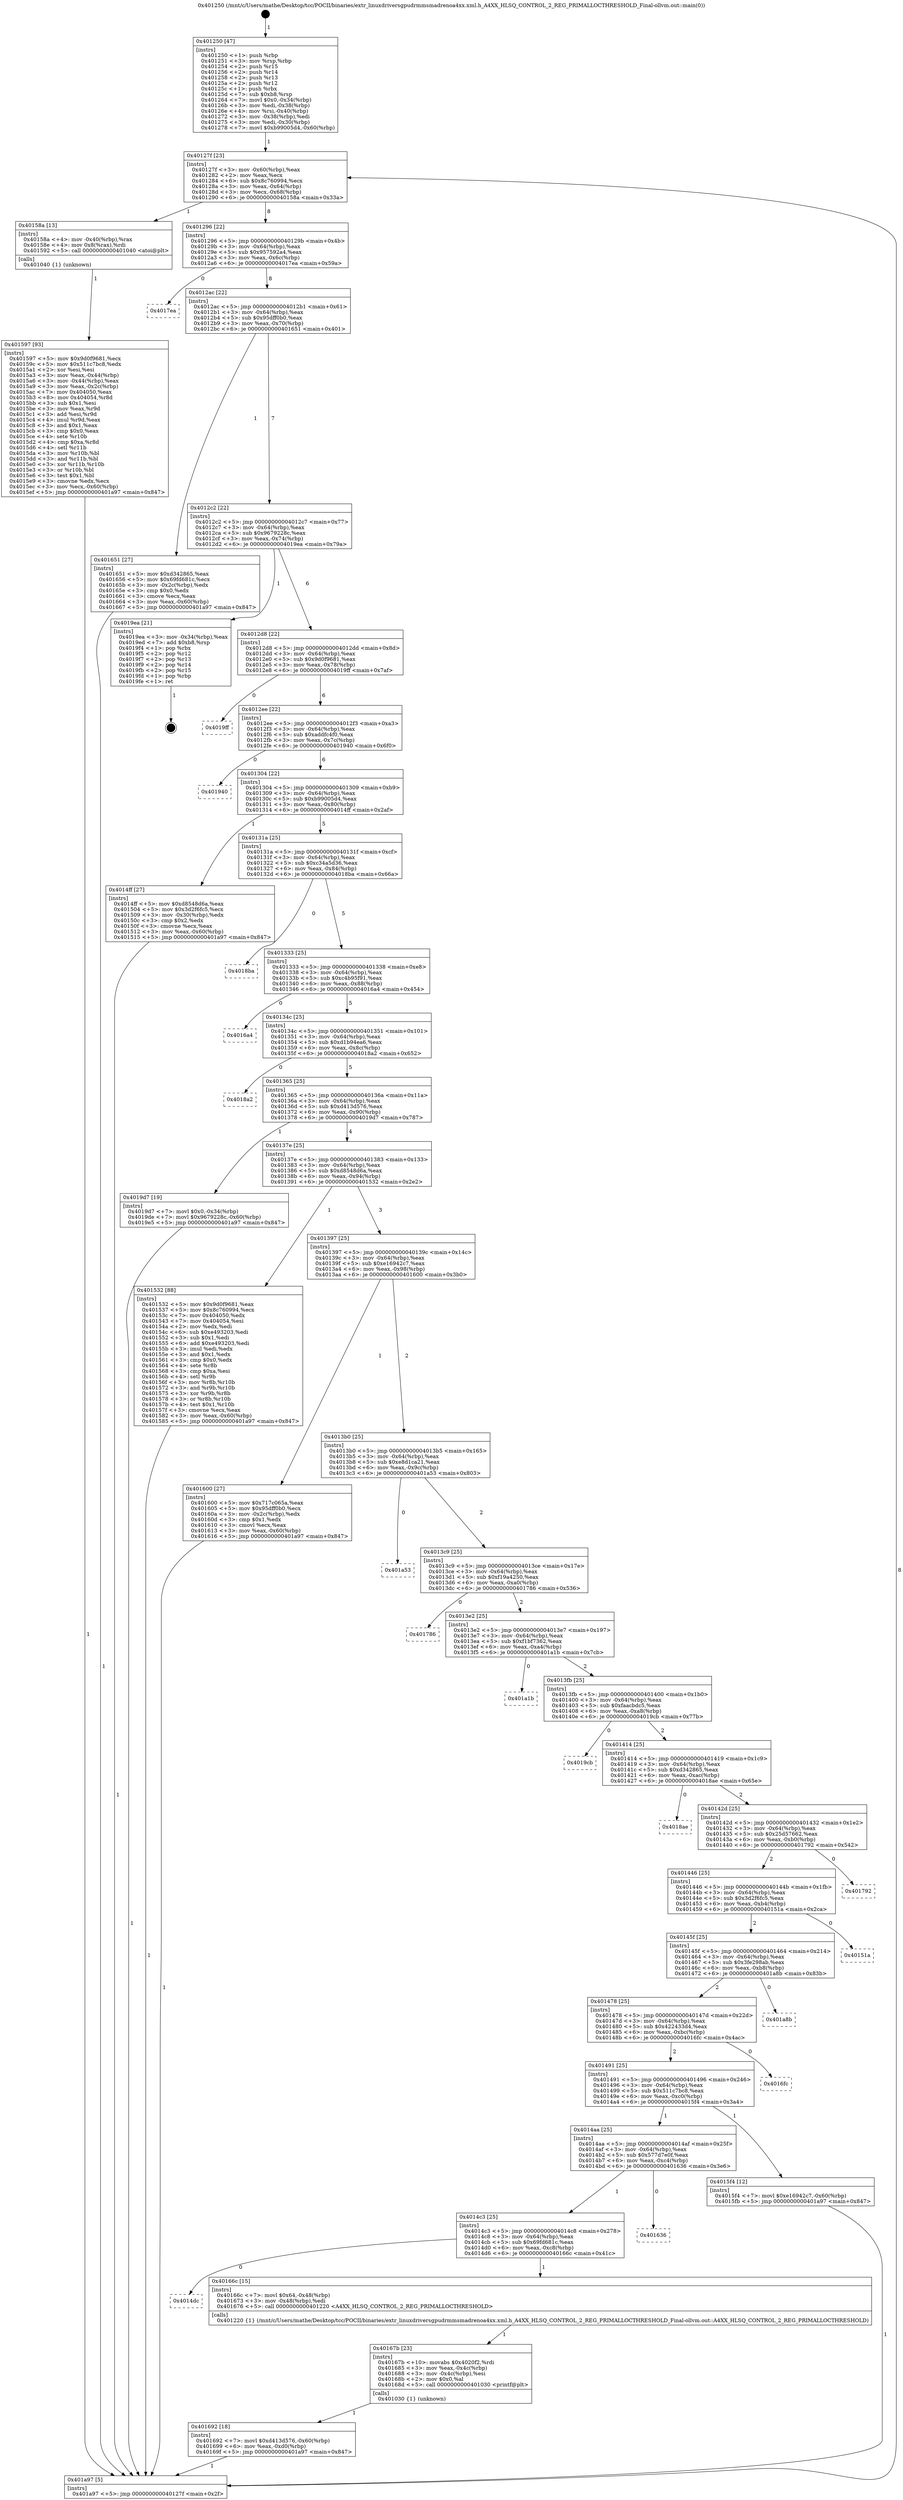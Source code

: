 digraph "0x401250" {
  label = "0x401250 (/mnt/c/Users/mathe/Desktop/tcc/POCII/binaries/extr_linuxdriversgpudrmmsmadrenoa4xx.xml.h_A4XX_HLSQ_CONTROL_2_REG_PRIMALLOCTHRESHOLD_Final-ollvm.out::main(0))"
  labelloc = "t"
  node[shape=record]

  Entry [label="",width=0.3,height=0.3,shape=circle,fillcolor=black,style=filled]
  "0x40127f" [label="{
     0x40127f [23]\l
     | [instrs]\l
     &nbsp;&nbsp;0x40127f \<+3\>: mov -0x60(%rbp),%eax\l
     &nbsp;&nbsp;0x401282 \<+2\>: mov %eax,%ecx\l
     &nbsp;&nbsp;0x401284 \<+6\>: sub $0x8c760994,%ecx\l
     &nbsp;&nbsp;0x40128a \<+3\>: mov %eax,-0x64(%rbp)\l
     &nbsp;&nbsp;0x40128d \<+3\>: mov %ecx,-0x68(%rbp)\l
     &nbsp;&nbsp;0x401290 \<+6\>: je 000000000040158a \<main+0x33a\>\l
  }"]
  "0x40158a" [label="{
     0x40158a [13]\l
     | [instrs]\l
     &nbsp;&nbsp;0x40158a \<+4\>: mov -0x40(%rbp),%rax\l
     &nbsp;&nbsp;0x40158e \<+4\>: mov 0x8(%rax),%rdi\l
     &nbsp;&nbsp;0x401592 \<+5\>: call 0000000000401040 \<atoi@plt\>\l
     | [calls]\l
     &nbsp;&nbsp;0x401040 \{1\} (unknown)\l
  }"]
  "0x401296" [label="{
     0x401296 [22]\l
     | [instrs]\l
     &nbsp;&nbsp;0x401296 \<+5\>: jmp 000000000040129b \<main+0x4b\>\l
     &nbsp;&nbsp;0x40129b \<+3\>: mov -0x64(%rbp),%eax\l
     &nbsp;&nbsp;0x40129e \<+5\>: sub $0x957592a4,%eax\l
     &nbsp;&nbsp;0x4012a3 \<+3\>: mov %eax,-0x6c(%rbp)\l
     &nbsp;&nbsp;0x4012a6 \<+6\>: je 00000000004017ea \<main+0x59a\>\l
  }"]
  Exit [label="",width=0.3,height=0.3,shape=circle,fillcolor=black,style=filled,peripheries=2]
  "0x4017ea" [label="{
     0x4017ea\l
  }", style=dashed]
  "0x4012ac" [label="{
     0x4012ac [22]\l
     | [instrs]\l
     &nbsp;&nbsp;0x4012ac \<+5\>: jmp 00000000004012b1 \<main+0x61\>\l
     &nbsp;&nbsp;0x4012b1 \<+3\>: mov -0x64(%rbp),%eax\l
     &nbsp;&nbsp;0x4012b4 \<+5\>: sub $0x95dff0b0,%eax\l
     &nbsp;&nbsp;0x4012b9 \<+3\>: mov %eax,-0x70(%rbp)\l
     &nbsp;&nbsp;0x4012bc \<+6\>: je 0000000000401651 \<main+0x401\>\l
  }"]
  "0x401692" [label="{
     0x401692 [18]\l
     | [instrs]\l
     &nbsp;&nbsp;0x401692 \<+7\>: movl $0xd413d576,-0x60(%rbp)\l
     &nbsp;&nbsp;0x401699 \<+6\>: mov %eax,-0xd0(%rbp)\l
     &nbsp;&nbsp;0x40169f \<+5\>: jmp 0000000000401a97 \<main+0x847\>\l
  }"]
  "0x401651" [label="{
     0x401651 [27]\l
     | [instrs]\l
     &nbsp;&nbsp;0x401651 \<+5\>: mov $0xd342865,%eax\l
     &nbsp;&nbsp;0x401656 \<+5\>: mov $0x69fd681c,%ecx\l
     &nbsp;&nbsp;0x40165b \<+3\>: mov -0x2c(%rbp),%edx\l
     &nbsp;&nbsp;0x40165e \<+3\>: cmp $0x0,%edx\l
     &nbsp;&nbsp;0x401661 \<+3\>: cmove %ecx,%eax\l
     &nbsp;&nbsp;0x401664 \<+3\>: mov %eax,-0x60(%rbp)\l
     &nbsp;&nbsp;0x401667 \<+5\>: jmp 0000000000401a97 \<main+0x847\>\l
  }"]
  "0x4012c2" [label="{
     0x4012c2 [22]\l
     | [instrs]\l
     &nbsp;&nbsp;0x4012c2 \<+5\>: jmp 00000000004012c7 \<main+0x77\>\l
     &nbsp;&nbsp;0x4012c7 \<+3\>: mov -0x64(%rbp),%eax\l
     &nbsp;&nbsp;0x4012ca \<+5\>: sub $0x9679228c,%eax\l
     &nbsp;&nbsp;0x4012cf \<+3\>: mov %eax,-0x74(%rbp)\l
     &nbsp;&nbsp;0x4012d2 \<+6\>: je 00000000004019ea \<main+0x79a\>\l
  }"]
  "0x40167b" [label="{
     0x40167b [23]\l
     | [instrs]\l
     &nbsp;&nbsp;0x40167b \<+10\>: movabs $0x4020f2,%rdi\l
     &nbsp;&nbsp;0x401685 \<+3\>: mov %eax,-0x4c(%rbp)\l
     &nbsp;&nbsp;0x401688 \<+3\>: mov -0x4c(%rbp),%esi\l
     &nbsp;&nbsp;0x40168b \<+2\>: mov $0x0,%al\l
     &nbsp;&nbsp;0x40168d \<+5\>: call 0000000000401030 \<printf@plt\>\l
     | [calls]\l
     &nbsp;&nbsp;0x401030 \{1\} (unknown)\l
  }"]
  "0x4019ea" [label="{
     0x4019ea [21]\l
     | [instrs]\l
     &nbsp;&nbsp;0x4019ea \<+3\>: mov -0x34(%rbp),%eax\l
     &nbsp;&nbsp;0x4019ed \<+7\>: add $0xb8,%rsp\l
     &nbsp;&nbsp;0x4019f4 \<+1\>: pop %rbx\l
     &nbsp;&nbsp;0x4019f5 \<+2\>: pop %r12\l
     &nbsp;&nbsp;0x4019f7 \<+2\>: pop %r13\l
     &nbsp;&nbsp;0x4019f9 \<+2\>: pop %r14\l
     &nbsp;&nbsp;0x4019fb \<+2\>: pop %r15\l
     &nbsp;&nbsp;0x4019fd \<+1\>: pop %rbp\l
     &nbsp;&nbsp;0x4019fe \<+1\>: ret\l
  }"]
  "0x4012d8" [label="{
     0x4012d8 [22]\l
     | [instrs]\l
     &nbsp;&nbsp;0x4012d8 \<+5\>: jmp 00000000004012dd \<main+0x8d\>\l
     &nbsp;&nbsp;0x4012dd \<+3\>: mov -0x64(%rbp),%eax\l
     &nbsp;&nbsp;0x4012e0 \<+5\>: sub $0x9d0f9681,%eax\l
     &nbsp;&nbsp;0x4012e5 \<+3\>: mov %eax,-0x78(%rbp)\l
     &nbsp;&nbsp;0x4012e8 \<+6\>: je 00000000004019ff \<main+0x7af\>\l
  }"]
  "0x4014dc" [label="{
     0x4014dc\l
  }", style=dashed]
  "0x4019ff" [label="{
     0x4019ff\l
  }", style=dashed]
  "0x4012ee" [label="{
     0x4012ee [22]\l
     | [instrs]\l
     &nbsp;&nbsp;0x4012ee \<+5\>: jmp 00000000004012f3 \<main+0xa3\>\l
     &nbsp;&nbsp;0x4012f3 \<+3\>: mov -0x64(%rbp),%eax\l
     &nbsp;&nbsp;0x4012f6 \<+5\>: sub $0xaddfc4f0,%eax\l
     &nbsp;&nbsp;0x4012fb \<+3\>: mov %eax,-0x7c(%rbp)\l
     &nbsp;&nbsp;0x4012fe \<+6\>: je 0000000000401940 \<main+0x6f0\>\l
  }"]
  "0x40166c" [label="{
     0x40166c [15]\l
     | [instrs]\l
     &nbsp;&nbsp;0x40166c \<+7\>: movl $0x64,-0x48(%rbp)\l
     &nbsp;&nbsp;0x401673 \<+3\>: mov -0x48(%rbp),%edi\l
     &nbsp;&nbsp;0x401676 \<+5\>: call 0000000000401220 \<A4XX_HLSQ_CONTROL_2_REG_PRIMALLOCTHRESHOLD\>\l
     | [calls]\l
     &nbsp;&nbsp;0x401220 \{1\} (/mnt/c/Users/mathe/Desktop/tcc/POCII/binaries/extr_linuxdriversgpudrmmsmadrenoa4xx.xml.h_A4XX_HLSQ_CONTROL_2_REG_PRIMALLOCTHRESHOLD_Final-ollvm.out::A4XX_HLSQ_CONTROL_2_REG_PRIMALLOCTHRESHOLD)\l
  }"]
  "0x401940" [label="{
     0x401940\l
  }", style=dashed]
  "0x401304" [label="{
     0x401304 [22]\l
     | [instrs]\l
     &nbsp;&nbsp;0x401304 \<+5\>: jmp 0000000000401309 \<main+0xb9\>\l
     &nbsp;&nbsp;0x401309 \<+3\>: mov -0x64(%rbp),%eax\l
     &nbsp;&nbsp;0x40130c \<+5\>: sub $0xb99005d4,%eax\l
     &nbsp;&nbsp;0x401311 \<+3\>: mov %eax,-0x80(%rbp)\l
     &nbsp;&nbsp;0x401314 \<+6\>: je 00000000004014ff \<main+0x2af\>\l
  }"]
  "0x4014c3" [label="{
     0x4014c3 [25]\l
     | [instrs]\l
     &nbsp;&nbsp;0x4014c3 \<+5\>: jmp 00000000004014c8 \<main+0x278\>\l
     &nbsp;&nbsp;0x4014c8 \<+3\>: mov -0x64(%rbp),%eax\l
     &nbsp;&nbsp;0x4014cb \<+5\>: sub $0x69fd681c,%eax\l
     &nbsp;&nbsp;0x4014d0 \<+6\>: mov %eax,-0xc8(%rbp)\l
     &nbsp;&nbsp;0x4014d6 \<+6\>: je 000000000040166c \<main+0x41c\>\l
  }"]
  "0x4014ff" [label="{
     0x4014ff [27]\l
     | [instrs]\l
     &nbsp;&nbsp;0x4014ff \<+5\>: mov $0xd8548d6a,%eax\l
     &nbsp;&nbsp;0x401504 \<+5\>: mov $0x3d2f6fc5,%ecx\l
     &nbsp;&nbsp;0x401509 \<+3\>: mov -0x30(%rbp),%edx\l
     &nbsp;&nbsp;0x40150c \<+3\>: cmp $0x2,%edx\l
     &nbsp;&nbsp;0x40150f \<+3\>: cmovne %ecx,%eax\l
     &nbsp;&nbsp;0x401512 \<+3\>: mov %eax,-0x60(%rbp)\l
     &nbsp;&nbsp;0x401515 \<+5\>: jmp 0000000000401a97 \<main+0x847\>\l
  }"]
  "0x40131a" [label="{
     0x40131a [25]\l
     | [instrs]\l
     &nbsp;&nbsp;0x40131a \<+5\>: jmp 000000000040131f \<main+0xcf\>\l
     &nbsp;&nbsp;0x40131f \<+3\>: mov -0x64(%rbp),%eax\l
     &nbsp;&nbsp;0x401322 \<+5\>: sub $0xc34a5d36,%eax\l
     &nbsp;&nbsp;0x401327 \<+6\>: mov %eax,-0x84(%rbp)\l
     &nbsp;&nbsp;0x40132d \<+6\>: je 00000000004018ba \<main+0x66a\>\l
  }"]
  "0x401a97" [label="{
     0x401a97 [5]\l
     | [instrs]\l
     &nbsp;&nbsp;0x401a97 \<+5\>: jmp 000000000040127f \<main+0x2f\>\l
  }"]
  "0x401250" [label="{
     0x401250 [47]\l
     | [instrs]\l
     &nbsp;&nbsp;0x401250 \<+1\>: push %rbp\l
     &nbsp;&nbsp;0x401251 \<+3\>: mov %rsp,%rbp\l
     &nbsp;&nbsp;0x401254 \<+2\>: push %r15\l
     &nbsp;&nbsp;0x401256 \<+2\>: push %r14\l
     &nbsp;&nbsp;0x401258 \<+2\>: push %r13\l
     &nbsp;&nbsp;0x40125a \<+2\>: push %r12\l
     &nbsp;&nbsp;0x40125c \<+1\>: push %rbx\l
     &nbsp;&nbsp;0x40125d \<+7\>: sub $0xb8,%rsp\l
     &nbsp;&nbsp;0x401264 \<+7\>: movl $0x0,-0x34(%rbp)\l
     &nbsp;&nbsp;0x40126b \<+3\>: mov %edi,-0x38(%rbp)\l
     &nbsp;&nbsp;0x40126e \<+4\>: mov %rsi,-0x40(%rbp)\l
     &nbsp;&nbsp;0x401272 \<+3\>: mov -0x38(%rbp),%edi\l
     &nbsp;&nbsp;0x401275 \<+3\>: mov %edi,-0x30(%rbp)\l
     &nbsp;&nbsp;0x401278 \<+7\>: movl $0xb99005d4,-0x60(%rbp)\l
  }"]
  "0x401636" [label="{
     0x401636\l
  }", style=dashed]
  "0x4018ba" [label="{
     0x4018ba\l
  }", style=dashed]
  "0x401333" [label="{
     0x401333 [25]\l
     | [instrs]\l
     &nbsp;&nbsp;0x401333 \<+5\>: jmp 0000000000401338 \<main+0xe8\>\l
     &nbsp;&nbsp;0x401338 \<+3\>: mov -0x64(%rbp),%eax\l
     &nbsp;&nbsp;0x40133b \<+5\>: sub $0xc4b95f91,%eax\l
     &nbsp;&nbsp;0x401340 \<+6\>: mov %eax,-0x88(%rbp)\l
     &nbsp;&nbsp;0x401346 \<+6\>: je 00000000004016a4 \<main+0x454\>\l
  }"]
  "0x4014aa" [label="{
     0x4014aa [25]\l
     | [instrs]\l
     &nbsp;&nbsp;0x4014aa \<+5\>: jmp 00000000004014af \<main+0x25f\>\l
     &nbsp;&nbsp;0x4014af \<+3\>: mov -0x64(%rbp),%eax\l
     &nbsp;&nbsp;0x4014b2 \<+5\>: sub $0x577d7e0f,%eax\l
     &nbsp;&nbsp;0x4014b7 \<+6\>: mov %eax,-0xc4(%rbp)\l
     &nbsp;&nbsp;0x4014bd \<+6\>: je 0000000000401636 \<main+0x3e6\>\l
  }"]
  "0x4016a4" [label="{
     0x4016a4\l
  }", style=dashed]
  "0x40134c" [label="{
     0x40134c [25]\l
     | [instrs]\l
     &nbsp;&nbsp;0x40134c \<+5\>: jmp 0000000000401351 \<main+0x101\>\l
     &nbsp;&nbsp;0x401351 \<+3\>: mov -0x64(%rbp),%eax\l
     &nbsp;&nbsp;0x401354 \<+5\>: sub $0xd1b94ea6,%eax\l
     &nbsp;&nbsp;0x401359 \<+6\>: mov %eax,-0x8c(%rbp)\l
     &nbsp;&nbsp;0x40135f \<+6\>: je 00000000004018a2 \<main+0x652\>\l
  }"]
  "0x4015f4" [label="{
     0x4015f4 [12]\l
     | [instrs]\l
     &nbsp;&nbsp;0x4015f4 \<+7\>: movl $0xe16942c7,-0x60(%rbp)\l
     &nbsp;&nbsp;0x4015fb \<+5\>: jmp 0000000000401a97 \<main+0x847\>\l
  }"]
  "0x4018a2" [label="{
     0x4018a2\l
  }", style=dashed]
  "0x401365" [label="{
     0x401365 [25]\l
     | [instrs]\l
     &nbsp;&nbsp;0x401365 \<+5\>: jmp 000000000040136a \<main+0x11a\>\l
     &nbsp;&nbsp;0x40136a \<+3\>: mov -0x64(%rbp),%eax\l
     &nbsp;&nbsp;0x40136d \<+5\>: sub $0xd413d576,%eax\l
     &nbsp;&nbsp;0x401372 \<+6\>: mov %eax,-0x90(%rbp)\l
     &nbsp;&nbsp;0x401378 \<+6\>: je 00000000004019d7 \<main+0x787\>\l
  }"]
  "0x401491" [label="{
     0x401491 [25]\l
     | [instrs]\l
     &nbsp;&nbsp;0x401491 \<+5\>: jmp 0000000000401496 \<main+0x246\>\l
     &nbsp;&nbsp;0x401496 \<+3\>: mov -0x64(%rbp),%eax\l
     &nbsp;&nbsp;0x401499 \<+5\>: sub $0x511c7bc8,%eax\l
     &nbsp;&nbsp;0x40149e \<+6\>: mov %eax,-0xc0(%rbp)\l
     &nbsp;&nbsp;0x4014a4 \<+6\>: je 00000000004015f4 \<main+0x3a4\>\l
  }"]
  "0x4019d7" [label="{
     0x4019d7 [19]\l
     | [instrs]\l
     &nbsp;&nbsp;0x4019d7 \<+7\>: movl $0x0,-0x34(%rbp)\l
     &nbsp;&nbsp;0x4019de \<+7\>: movl $0x9679228c,-0x60(%rbp)\l
     &nbsp;&nbsp;0x4019e5 \<+5\>: jmp 0000000000401a97 \<main+0x847\>\l
  }"]
  "0x40137e" [label="{
     0x40137e [25]\l
     | [instrs]\l
     &nbsp;&nbsp;0x40137e \<+5\>: jmp 0000000000401383 \<main+0x133\>\l
     &nbsp;&nbsp;0x401383 \<+3\>: mov -0x64(%rbp),%eax\l
     &nbsp;&nbsp;0x401386 \<+5\>: sub $0xd8548d6a,%eax\l
     &nbsp;&nbsp;0x40138b \<+6\>: mov %eax,-0x94(%rbp)\l
     &nbsp;&nbsp;0x401391 \<+6\>: je 0000000000401532 \<main+0x2e2\>\l
  }"]
  "0x4016fc" [label="{
     0x4016fc\l
  }", style=dashed]
  "0x401532" [label="{
     0x401532 [88]\l
     | [instrs]\l
     &nbsp;&nbsp;0x401532 \<+5\>: mov $0x9d0f9681,%eax\l
     &nbsp;&nbsp;0x401537 \<+5\>: mov $0x8c760994,%ecx\l
     &nbsp;&nbsp;0x40153c \<+7\>: mov 0x404050,%edx\l
     &nbsp;&nbsp;0x401543 \<+7\>: mov 0x404054,%esi\l
     &nbsp;&nbsp;0x40154a \<+2\>: mov %edx,%edi\l
     &nbsp;&nbsp;0x40154c \<+6\>: sub $0xe493203,%edi\l
     &nbsp;&nbsp;0x401552 \<+3\>: sub $0x1,%edi\l
     &nbsp;&nbsp;0x401555 \<+6\>: add $0xe493203,%edi\l
     &nbsp;&nbsp;0x40155b \<+3\>: imul %edi,%edx\l
     &nbsp;&nbsp;0x40155e \<+3\>: and $0x1,%edx\l
     &nbsp;&nbsp;0x401561 \<+3\>: cmp $0x0,%edx\l
     &nbsp;&nbsp;0x401564 \<+4\>: sete %r8b\l
     &nbsp;&nbsp;0x401568 \<+3\>: cmp $0xa,%esi\l
     &nbsp;&nbsp;0x40156b \<+4\>: setl %r9b\l
     &nbsp;&nbsp;0x40156f \<+3\>: mov %r8b,%r10b\l
     &nbsp;&nbsp;0x401572 \<+3\>: and %r9b,%r10b\l
     &nbsp;&nbsp;0x401575 \<+3\>: xor %r9b,%r8b\l
     &nbsp;&nbsp;0x401578 \<+3\>: or %r8b,%r10b\l
     &nbsp;&nbsp;0x40157b \<+4\>: test $0x1,%r10b\l
     &nbsp;&nbsp;0x40157f \<+3\>: cmovne %ecx,%eax\l
     &nbsp;&nbsp;0x401582 \<+3\>: mov %eax,-0x60(%rbp)\l
     &nbsp;&nbsp;0x401585 \<+5\>: jmp 0000000000401a97 \<main+0x847\>\l
  }"]
  "0x401397" [label="{
     0x401397 [25]\l
     | [instrs]\l
     &nbsp;&nbsp;0x401397 \<+5\>: jmp 000000000040139c \<main+0x14c\>\l
     &nbsp;&nbsp;0x40139c \<+3\>: mov -0x64(%rbp),%eax\l
     &nbsp;&nbsp;0x40139f \<+5\>: sub $0xe16942c7,%eax\l
     &nbsp;&nbsp;0x4013a4 \<+6\>: mov %eax,-0x98(%rbp)\l
     &nbsp;&nbsp;0x4013aa \<+6\>: je 0000000000401600 \<main+0x3b0\>\l
  }"]
  "0x401597" [label="{
     0x401597 [93]\l
     | [instrs]\l
     &nbsp;&nbsp;0x401597 \<+5\>: mov $0x9d0f9681,%ecx\l
     &nbsp;&nbsp;0x40159c \<+5\>: mov $0x511c7bc8,%edx\l
     &nbsp;&nbsp;0x4015a1 \<+2\>: xor %esi,%esi\l
     &nbsp;&nbsp;0x4015a3 \<+3\>: mov %eax,-0x44(%rbp)\l
     &nbsp;&nbsp;0x4015a6 \<+3\>: mov -0x44(%rbp),%eax\l
     &nbsp;&nbsp;0x4015a9 \<+3\>: mov %eax,-0x2c(%rbp)\l
     &nbsp;&nbsp;0x4015ac \<+7\>: mov 0x404050,%eax\l
     &nbsp;&nbsp;0x4015b3 \<+8\>: mov 0x404054,%r8d\l
     &nbsp;&nbsp;0x4015bb \<+3\>: sub $0x1,%esi\l
     &nbsp;&nbsp;0x4015be \<+3\>: mov %eax,%r9d\l
     &nbsp;&nbsp;0x4015c1 \<+3\>: add %esi,%r9d\l
     &nbsp;&nbsp;0x4015c4 \<+4\>: imul %r9d,%eax\l
     &nbsp;&nbsp;0x4015c8 \<+3\>: and $0x1,%eax\l
     &nbsp;&nbsp;0x4015cb \<+3\>: cmp $0x0,%eax\l
     &nbsp;&nbsp;0x4015ce \<+4\>: sete %r10b\l
     &nbsp;&nbsp;0x4015d2 \<+4\>: cmp $0xa,%r8d\l
     &nbsp;&nbsp;0x4015d6 \<+4\>: setl %r11b\l
     &nbsp;&nbsp;0x4015da \<+3\>: mov %r10b,%bl\l
     &nbsp;&nbsp;0x4015dd \<+3\>: and %r11b,%bl\l
     &nbsp;&nbsp;0x4015e0 \<+3\>: xor %r11b,%r10b\l
     &nbsp;&nbsp;0x4015e3 \<+3\>: or %r10b,%bl\l
     &nbsp;&nbsp;0x4015e6 \<+3\>: test $0x1,%bl\l
     &nbsp;&nbsp;0x4015e9 \<+3\>: cmovne %edx,%ecx\l
     &nbsp;&nbsp;0x4015ec \<+3\>: mov %ecx,-0x60(%rbp)\l
     &nbsp;&nbsp;0x4015ef \<+5\>: jmp 0000000000401a97 \<main+0x847\>\l
  }"]
  "0x401478" [label="{
     0x401478 [25]\l
     | [instrs]\l
     &nbsp;&nbsp;0x401478 \<+5\>: jmp 000000000040147d \<main+0x22d\>\l
     &nbsp;&nbsp;0x40147d \<+3\>: mov -0x64(%rbp),%eax\l
     &nbsp;&nbsp;0x401480 \<+5\>: sub $0x422433d4,%eax\l
     &nbsp;&nbsp;0x401485 \<+6\>: mov %eax,-0xbc(%rbp)\l
     &nbsp;&nbsp;0x40148b \<+6\>: je 00000000004016fc \<main+0x4ac\>\l
  }"]
  "0x401600" [label="{
     0x401600 [27]\l
     | [instrs]\l
     &nbsp;&nbsp;0x401600 \<+5\>: mov $0x717c065a,%eax\l
     &nbsp;&nbsp;0x401605 \<+5\>: mov $0x95dff0b0,%ecx\l
     &nbsp;&nbsp;0x40160a \<+3\>: mov -0x2c(%rbp),%edx\l
     &nbsp;&nbsp;0x40160d \<+3\>: cmp $0x1,%edx\l
     &nbsp;&nbsp;0x401610 \<+3\>: cmovl %ecx,%eax\l
     &nbsp;&nbsp;0x401613 \<+3\>: mov %eax,-0x60(%rbp)\l
     &nbsp;&nbsp;0x401616 \<+5\>: jmp 0000000000401a97 \<main+0x847\>\l
  }"]
  "0x4013b0" [label="{
     0x4013b0 [25]\l
     | [instrs]\l
     &nbsp;&nbsp;0x4013b0 \<+5\>: jmp 00000000004013b5 \<main+0x165\>\l
     &nbsp;&nbsp;0x4013b5 \<+3\>: mov -0x64(%rbp),%eax\l
     &nbsp;&nbsp;0x4013b8 \<+5\>: sub $0xe8d1ca21,%eax\l
     &nbsp;&nbsp;0x4013bd \<+6\>: mov %eax,-0x9c(%rbp)\l
     &nbsp;&nbsp;0x4013c3 \<+6\>: je 0000000000401a53 \<main+0x803\>\l
  }"]
  "0x401a8b" [label="{
     0x401a8b\l
  }", style=dashed]
  "0x401a53" [label="{
     0x401a53\l
  }", style=dashed]
  "0x4013c9" [label="{
     0x4013c9 [25]\l
     | [instrs]\l
     &nbsp;&nbsp;0x4013c9 \<+5\>: jmp 00000000004013ce \<main+0x17e\>\l
     &nbsp;&nbsp;0x4013ce \<+3\>: mov -0x64(%rbp),%eax\l
     &nbsp;&nbsp;0x4013d1 \<+5\>: sub $0xf19a4250,%eax\l
     &nbsp;&nbsp;0x4013d6 \<+6\>: mov %eax,-0xa0(%rbp)\l
     &nbsp;&nbsp;0x4013dc \<+6\>: je 0000000000401786 \<main+0x536\>\l
  }"]
  "0x40145f" [label="{
     0x40145f [25]\l
     | [instrs]\l
     &nbsp;&nbsp;0x40145f \<+5\>: jmp 0000000000401464 \<main+0x214\>\l
     &nbsp;&nbsp;0x401464 \<+3\>: mov -0x64(%rbp),%eax\l
     &nbsp;&nbsp;0x401467 \<+5\>: sub $0x3fe298ab,%eax\l
     &nbsp;&nbsp;0x40146c \<+6\>: mov %eax,-0xb8(%rbp)\l
     &nbsp;&nbsp;0x401472 \<+6\>: je 0000000000401a8b \<main+0x83b\>\l
  }"]
  "0x401786" [label="{
     0x401786\l
  }", style=dashed]
  "0x4013e2" [label="{
     0x4013e2 [25]\l
     | [instrs]\l
     &nbsp;&nbsp;0x4013e2 \<+5\>: jmp 00000000004013e7 \<main+0x197\>\l
     &nbsp;&nbsp;0x4013e7 \<+3\>: mov -0x64(%rbp),%eax\l
     &nbsp;&nbsp;0x4013ea \<+5\>: sub $0xf1bf7362,%eax\l
     &nbsp;&nbsp;0x4013ef \<+6\>: mov %eax,-0xa4(%rbp)\l
     &nbsp;&nbsp;0x4013f5 \<+6\>: je 0000000000401a1b \<main+0x7cb\>\l
  }"]
  "0x40151a" [label="{
     0x40151a\l
  }", style=dashed]
  "0x401a1b" [label="{
     0x401a1b\l
  }", style=dashed]
  "0x4013fb" [label="{
     0x4013fb [25]\l
     | [instrs]\l
     &nbsp;&nbsp;0x4013fb \<+5\>: jmp 0000000000401400 \<main+0x1b0\>\l
     &nbsp;&nbsp;0x401400 \<+3\>: mov -0x64(%rbp),%eax\l
     &nbsp;&nbsp;0x401403 \<+5\>: sub $0xfaacbdc5,%eax\l
     &nbsp;&nbsp;0x401408 \<+6\>: mov %eax,-0xa8(%rbp)\l
     &nbsp;&nbsp;0x40140e \<+6\>: je 00000000004019cb \<main+0x77b\>\l
  }"]
  "0x401446" [label="{
     0x401446 [25]\l
     | [instrs]\l
     &nbsp;&nbsp;0x401446 \<+5\>: jmp 000000000040144b \<main+0x1fb\>\l
     &nbsp;&nbsp;0x40144b \<+3\>: mov -0x64(%rbp),%eax\l
     &nbsp;&nbsp;0x40144e \<+5\>: sub $0x3d2f6fc5,%eax\l
     &nbsp;&nbsp;0x401453 \<+6\>: mov %eax,-0xb4(%rbp)\l
     &nbsp;&nbsp;0x401459 \<+6\>: je 000000000040151a \<main+0x2ca\>\l
  }"]
  "0x4019cb" [label="{
     0x4019cb\l
  }", style=dashed]
  "0x401414" [label="{
     0x401414 [25]\l
     | [instrs]\l
     &nbsp;&nbsp;0x401414 \<+5\>: jmp 0000000000401419 \<main+0x1c9\>\l
     &nbsp;&nbsp;0x401419 \<+3\>: mov -0x64(%rbp),%eax\l
     &nbsp;&nbsp;0x40141c \<+5\>: sub $0xd342865,%eax\l
     &nbsp;&nbsp;0x401421 \<+6\>: mov %eax,-0xac(%rbp)\l
     &nbsp;&nbsp;0x401427 \<+6\>: je 00000000004018ae \<main+0x65e\>\l
  }"]
  "0x401792" [label="{
     0x401792\l
  }", style=dashed]
  "0x4018ae" [label="{
     0x4018ae\l
  }", style=dashed]
  "0x40142d" [label="{
     0x40142d [25]\l
     | [instrs]\l
     &nbsp;&nbsp;0x40142d \<+5\>: jmp 0000000000401432 \<main+0x1e2\>\l
     &nbsp;&nbsp;0x401432 \<+3\>: mov -0x64(%rbp),%eax\l
     &nbsp;&nbsp;0x401435 \<+5\>: sub $0x25d57662,%eax\l
     &nbsp;&nbsp;0x40143a \<+6\>: mov %eax,-0xb0(%rbp)\l
     &nbsp;&nbsp;0x401440 \<+6\>: je 0000000000401792 \<main+0x542\>\l
  }"]
  Entry -> "0x401250" [label=" 1"]
  "0x40127f" -> "0x40158a" [label=" 1"]
  "0x40127f" -> "0x401296" [label=" 8"]
  "0x4019ea" -> Exit [label=" 1"]
  "0x401296" -> "0x4017ea" [label=" 0"]
  "0x401296" -> "0x4012ac" [label=" 8"]
  "0x4019d7" -> "0x401a97" [label=" 1"]
  "0x4012ac" -> "0x401651" [label=" 1"]
  "0x4012ac" -> "0x4012c2" [label=" 7"]
  "0x401692" -> "0x401a97" [label=" 1"]
  "0x4012c2" -> "0x4019ea" [label=" 1"]
  "0x4012c2" -> "0x4012d8" [label=" 6"]
  "0x40167b" -> "0x401692" [label=" 1"]
  "0x4012d8" -> "0x4019ff" [label=" 0"]
  "0x4012d8" -> "0x4012ee" [label=" 6"]
  "0x40166c" -> "0x40167b" [label=" 1"]
  "0x4012ee" -> "0x401940" [label=" 0"]
  "0x4012ee" -> "0x401304" [label=" 6"]
  "0x4014c3" -> "0x4014dc" [label=" 0"]
  "0x401304" -> "0x4014ff" [label=" 1"]
  "0x401304" -> "0x40131a" [label=" 5"]
  "0x4014ff" -> "0x401a97" [label=" 1"]
  "0x401250" -> "0x40127f" [label=" 1"]
  "0x401a97" -> "0x40127f" [label=" 8"]
  "0x4014c3" -> "0x40166c" [label=" 1"]
  "0x40131a" -> "0x4018ba" [label=" 0"]
  "0x40131a" -> "0x401333" [label=" 5"]
  "0x4014aa" -> "0x4014c3" [label=" 1"]
  "0x401333" -> "0x4016a4" [label=" 0"]
  "0x401333" -> "0x40134c" [label=" 5"]
  "0x4014aa" -> "0x401636" [label=" 0"]
  "0x40134c" -> "0x4018a2" [label=" 0"]
  "0x40134c" -> "0x401365" [label=" 5"]
  "0x401651" -> "0x401a97" [label=" 1"]
  "0x401365" -> "0x4019d7" [label=" 1"]
  "0x401365" -> "0x40137e" [label=" 4"]
  "0x4015f4" -> "0x401a97" [label=" 1"]
  "0x40137e" -> "0x401532" [label=" 1"]
  "0x40137e" -> "0x401397" [label=" 3"]
  "0x401532" -> "0x401a97" [label=" 1"]
  "0x40158a" -> "0x401597" [label=" 1"]
  "0x401597" -> "0x401a97" [label=" 1"]
  "0x401491" -> "0x4014aa" [label=" 1"]
  "0x401397" -> "0x401600" [label=" 1"]
  "0x401397" -> "0x4013b0" [label=" 2"]
  "0x401600" -> "0x401a97" [label=" 1"]
  "0x4013b0" -> "0x401a53" [label=" 0"]
  "0x4013b0" -> "0x4013c9" [label=" 2"]
  "0x401478" -> "0x401491" [label=" 2"]
  "0x4013c9" -> "0x401786" [label=" 0"]
  "0x4013c9" -> "0x4013e2" [label=" 2"]
  "0x401491" -> "0x4015f4" [label=" 1"]
  "0x4013e2" -> "0x401a1b" [label=" 0"]
  "0x4013e2" -> "0x4013fb" [label=" 2"]
  "0x40145f" -> "0x401478" [label=" 2"]
  "0x4013fb" -> "0x4019cb" [label=" 0"]
  "0x4013fb" -> "0x401414" [label=" 2"]
  "0x401478" -> "0x4016fc" [label=" 0"]
  "0x401414" -> "0x4018ae" [label=" 0"]
  "0x401414" -> "0x40142d" [label=" 2"]
  "0x401446" -> "0x40145f" [label=" 2"]
  "0x40142d" -> "0x401792" [label=" 0"]
  "0x40142d" -> "0x401446" [label=" 2"]
  "0x40145f" -> "0x401a8b" [label=" 0"]
  "0x401446" -> "0x40151a" [label=" 0"]
}
